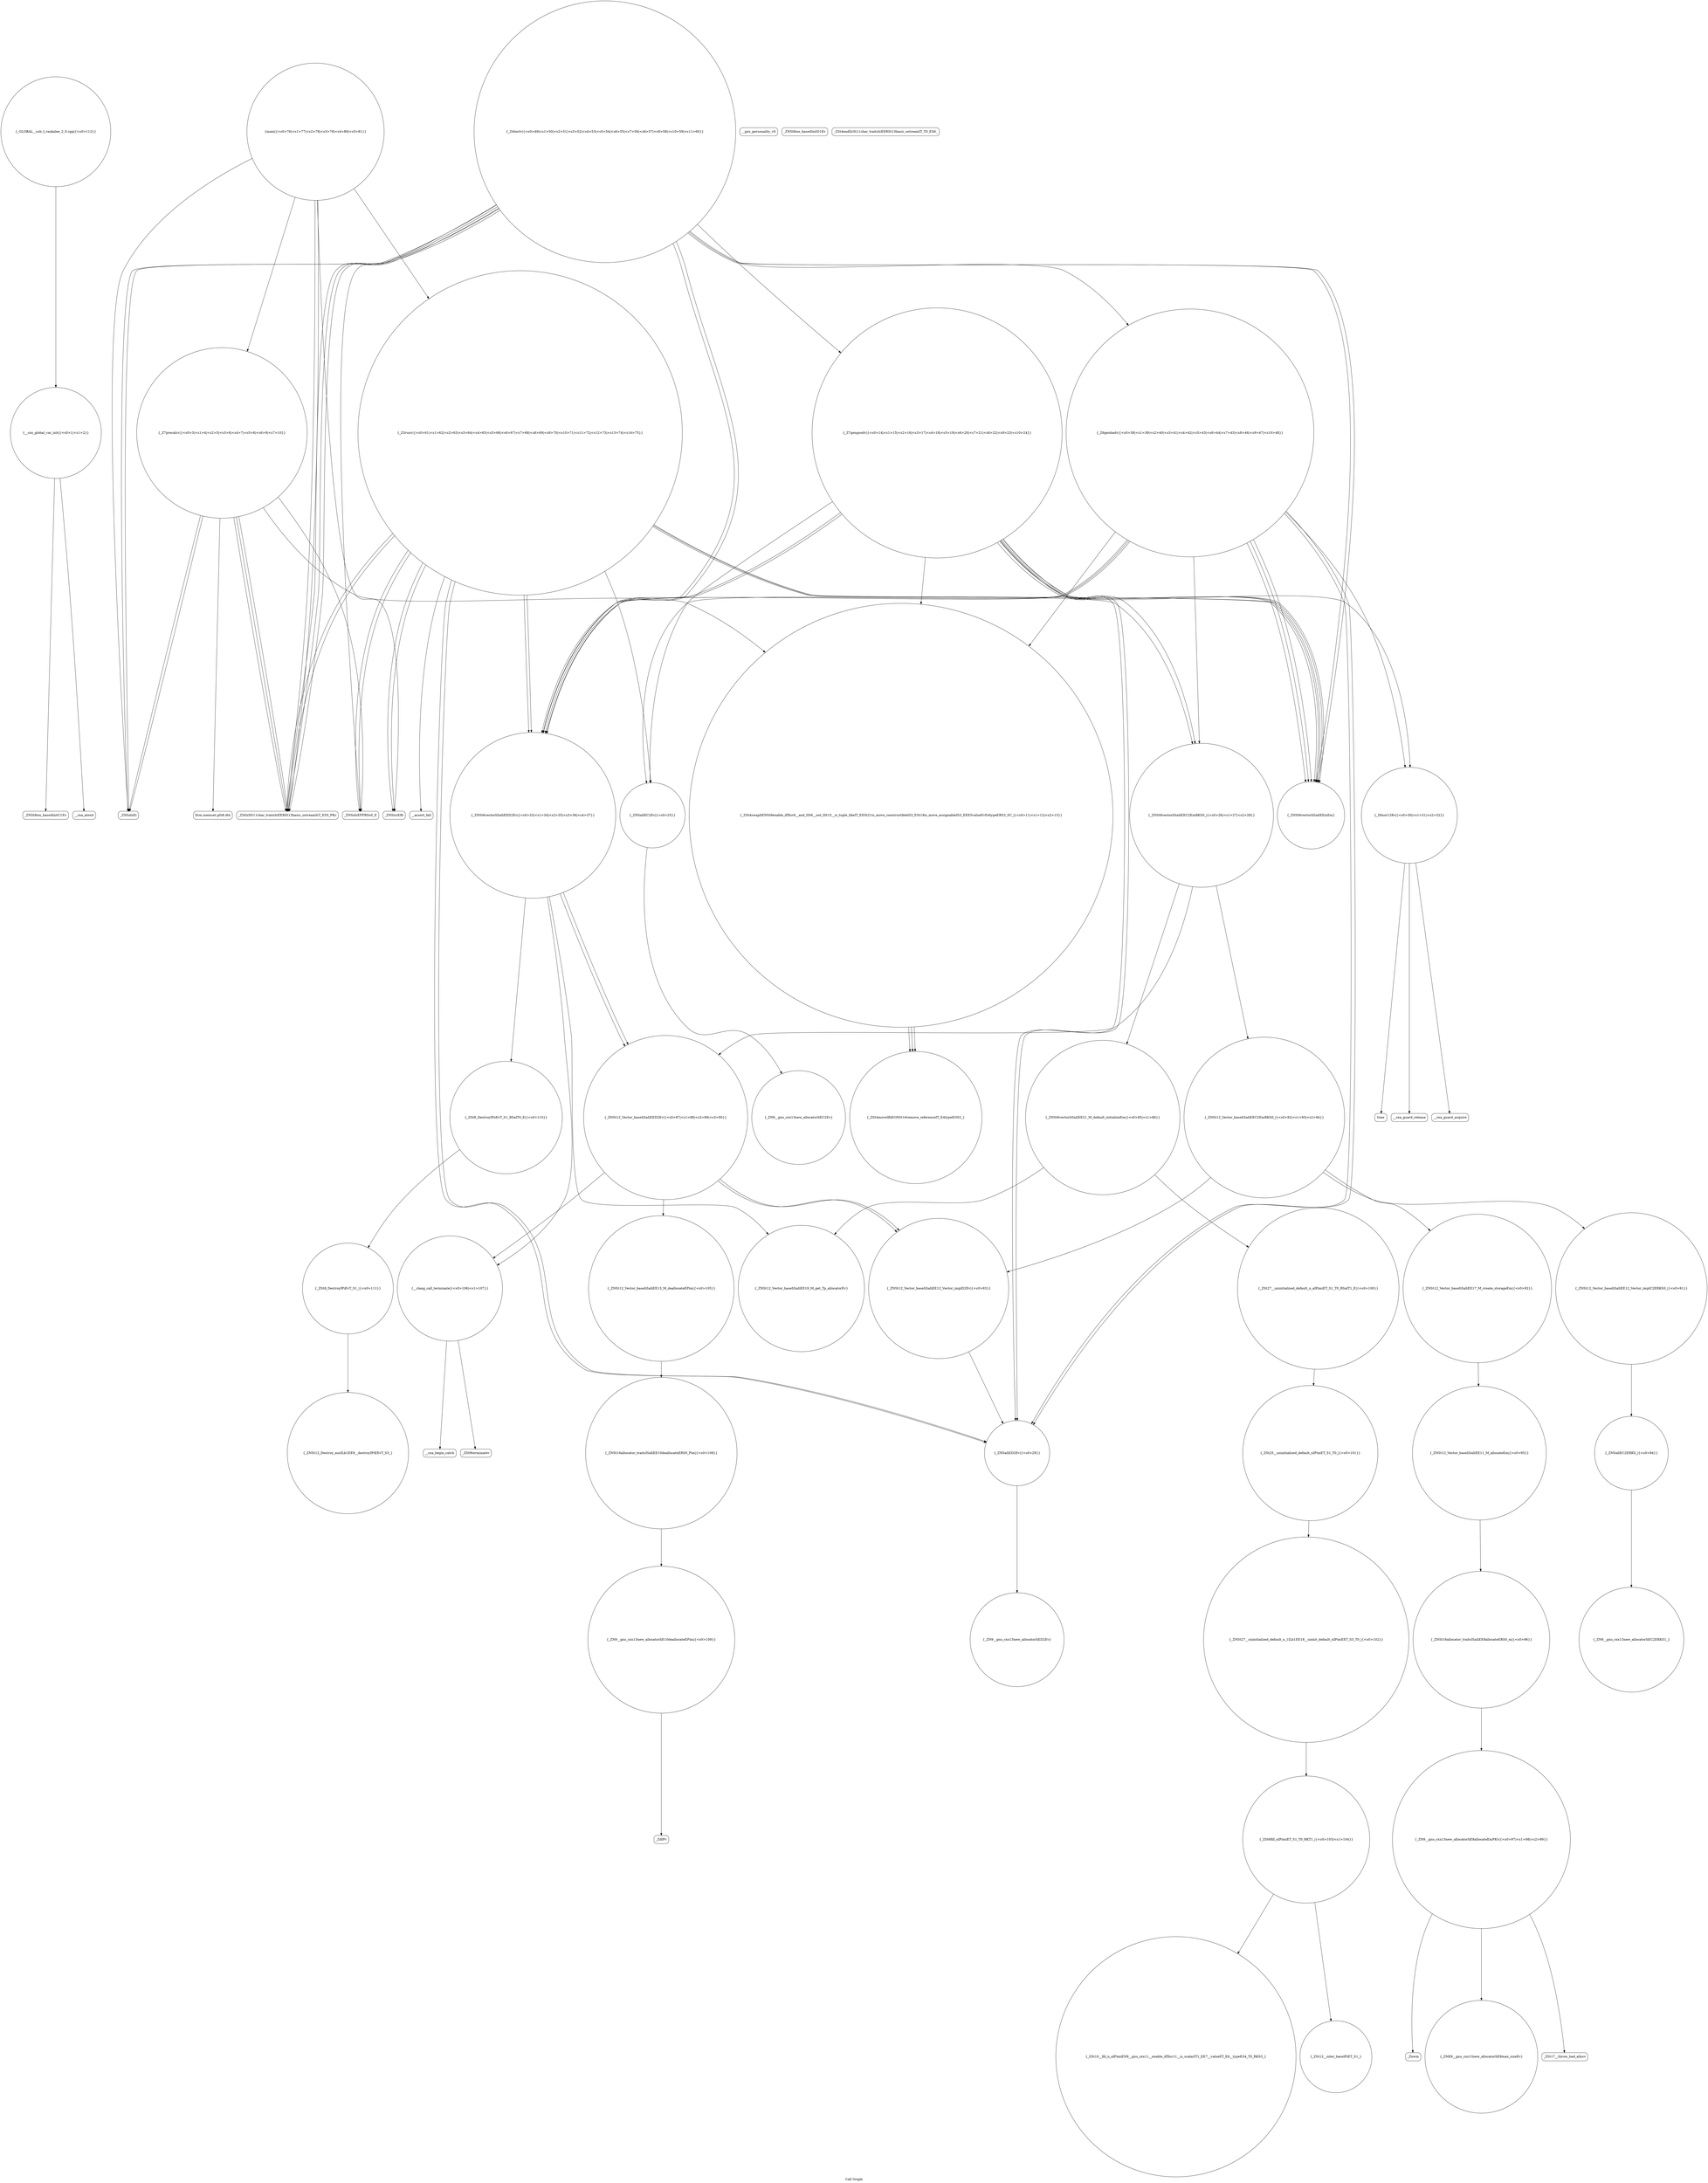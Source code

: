 digraph "Call Graph" {
	label="Call Graph";

	Node0x55c61e8c7e70 [shape=record,shape=circle,label="{__cxx_global_var_init|{<s0>1|<s1>2}}"];
	Node0x55c61e8c7e70:s0 -> Node0x55c61ea07070[color=black];
	Node0x55c61e8c7e70:s1 -> Node0x55c61ea07170[color=black];
	Node0x55c61ea08670 [shape=record,shape=circle,label="{_ZSt27__uninitialized_default_n_aIPimiET_S1_T0_RSaIT1_E|{<s0>100}}"];
	Node0x55c61ea08670:s0 -> Node0x55c61ea08770[color=black];
	Node0x55c61ea07370 [shape=record,shape=Mrecord,label="{_ZNSolsEi}"];
	Node0x55c61ea09a10 [shape=record,shape=circle,label="{_ZNSt12_Vector_baseIiSaIiEE13_M_deallocateEPim|{<s0>105}}"];
	Node0x55c61ea09a10:s0 -> Node0x55c61ea09c10[color=black];
	Node0x55c61ea076f0 [shape=record,shape=Mrecord,label="{__gxx_personality_v0}"];
	Node0x55c61ea09d90 [shape=record,shape=circle,label="{_ZSt8_DestroyIPiiEvT_S1_RSaIT0_E|{<s0>110}}"];
	Node0x55c61ea09d90:s0 -> Node0x55c61ea09e10[color=black];
	Node0x55c61ea07a70 [shape=record,shape=circle,label="{_Z3runv|{<s0>61|<s1>62|<s2>63|<s3>64|<s4>65|<s5>66|<s6>67|<s7>68|<s8>69|<s9>70|<s10>71|<s11>72|<s12>73|<s13>74|<s14>75}}"];
	Node0x55c61ea07a70:s0 -> Node0x55c61ea07af0[color=black];
	Node0x55c61ea07a70:s1 -> Node0x55c61ea07b70[color=black];
	Node0x55c61ea07a70:s2 -> Node0x55c61ea075f0[color=black];
	Node0x55c61ea07a70:s3 -> Node0x55c61ea07670[color=black];
	Node0x55c61ea07a70:s4 -> Node0x55c61ea07770[color=black];
	Node0x55c61ea07a70:s5 -> Node0x55c61ea077f0[color=black];
	Node0x55c61ea07a70:s6 -> Node0x55c61ea07af0[color=black];
	Node0x55c61ea07a70:s7 -> Node0x55c61ea077f0[color=black];
	Node0x55c61ea07a70:s8 -> Node0x55c61ea07770[color=black];
	Node0x55c61ea07a70:s9 -> Node0x55c61ea078f0[color=black];
	Node0x55c61ea07a70:s10 -> Node0x55c61ea072f0[color=black];
	Node0x55c61ea07a70:s11 -> Node0x55c61ea073f0[color=black];
	Node0x55c61ea07a70:s12 -> Node0x55c61ea072f0[color=black];
	Node0x55c61ea07a70:s13 -> Node0x55c61ea073f0[color=black];
	Node0x55c61ea07a70:s14 -> Node0x55c61ea078f0[color=black];
	Node0x55c61ea07df0 [shape=record,shape=circle,label="{_ZN9__gnu_cxx13new_allocatorIiEC2Ev}"];
	Node0x55c61ea08170 [shape=record,shape=circle,label="{_ZNSt12_Vector_baseIiSaIiEE17_M_create_storageEm|{<s0>92}}"];
	Node0x55c61ea08170:s0 -> Node0x55c61ea08370[color=black];
	Node0x55c61ea084f0 [shape=record,shape=circle,label="{_ZNK9__gnu_cxx13new_allocatorIiE8max_sizeEv}"];
	Node0x55c61ea071f0 [shape=record,shape=circle,label="{_Z7precalcv|{<s0>3|<s1>4|<s2>5|<s3>6|<s4>7|<s5>8|<s6>9|<s7>10}}"];
	Node0x55c61ea071f0:s0 -> Node0x55c61ea07270[color=black];
	Node0x55c61ea071f0:s1 -> Node0x55c61ea07370[color=black];
	Node0x55c61ea071f0:s2 -> Node0x55c61ea072f0[color=black];
	Node0x55c61ea071f0:s3 -> Node0x55c61ea072f0[color=black];
	Node0x55c61ea071f0:s4 -> Node0x55c61ea072f0[color=black];
	Node0x55c61ea071f0:s5 -> Node0x55c61ea07370[color=black];
	Node0x55c61ea071f0:s6 -> Node0x55c61ea073f0[color=black];
	Node0x55c61ea071f0:s7 -> Node0x55c61ea074f0[color=black];
	Node0x55c61ea09890 [shape=record,shape=circle,label="{_ZSt6fill_nIPimiET_S1_T0_RKT1_|{<s0>103|<s1>104}}"];
	Node0x55c61ea09890:s0 -> Node0x55c61ea09990[color=black];
	Node0x55c61ea09890:s1 -> Node0x55c61ea09910[color=black];
	Node0x55c61ea07570 [shape=record,shape=circle,label="{_Z7gengoodv|{<s0>14|<s1>15|<s2>16|<s3>17|<s4>18|<s5>19|<s6>20|<s7>21|<s8>22|<s9>23|<s10>24}}"];
	Node0x55c61ea07570:s0 -> Node0x55c61ea075f0[color=black];
	Node0x55c61ea07570:s1 -> Node0x55c61ea07670[color=black];
	Node0x55c61ea07570:s2 -> Node0x55c61ea07770[color=black];
	Node0x55c61ea07570:s3 -> Node0x55c61ea077f0[color=black];
	Node0x55c61ea07570:s4 -> Node0x55c61ea07770[color=black];
	Node0x55c61ea07570:s5 -> Node0x55c61ea07870[color=black];
	Node0x55c61ea07570:s6 -> Node0x55c61ea077f0[color=black];
	Node0x55c61ea07570:s7 -> Node0x55c61ea077f0[color=black];
	Node0x55c61ea07570:s8 -> Node0x55c61ea074f0[color=black];
	Node0x55c61ea07570:s9 -> Node0x55c61ea078f0[color=black];
	Node0x55c61ea07570:s10 -> Node0x55c61ea078f0[color=black];
	Node0x55c61ea09c10 [shape=record,shape=circle,label="{_ZNSt16allocator_traitsISaIiEE10deallocateERS0_Pim|{<s0>108}}"];
	Node0x55c61ea09c10:s0 -> Node0x55c61ea09c90[color=black];
	Node0x55c61ea078f0 [shape=record,shape=circle,label="{_ZNSt6vectorIiSaIiEED2Ev|{<s0>33|<s1>34|<s2>35|<s3>36|<s4>37}}"];
	Node0x55c61ea078f0:s0 -> Node0x55c61ea086f0[color=black];
	Node0x55c61ea078f0:s1 -> Node0x55c61ea09d90[color=black];
	Node0x55c61ea078f0:s2 -> Node0x55c61ea08070[color=black];
	Node0x55c61ea078f0:s3 -> Node0x55c61ea08070[color=black];
	Node0x55c61ea078f0:s4 -> Node0x55c61ea09a90[color=black];
	Node0x55c61ea07c70 [shape=record,shape=Mrecord,label="{__cxa_guard_acquire}"];
	Node0x55c61ea07ff0 [shape=record,shape=circle,label="{_ZNSt6vectorIiSaIiEE21_M_default_initializeEm|{<s0>85|<s1>86}}"];
	Node0x55c61ea07ff0:s0 -> Node0x55c61ea086f0[color=black];
	Node0x55c61ea07ff0:s1 -> Node0x55c61ea08670[color=black];
	Node0x55c61ea08370 [shape=record,shape=circle,label="{_ZNSt12_Vector_baseIiSaIiEE11_M_allocateEm|{<s0>95}}"];
	Node0x55c61ea08370:s0 -> Node0x55c61ea083f0[color=black];
	Node0x55c61ea07070 [shape=record,shape=Mrecord,label="{_ZNSt8ios_base4InitC1Ev}"];
	Node0x55c61ea086f0 [shape=record,shape=circle,label="{_ZNSt12_Vector_baseIiSaIiEE19_M_get_Tp_allocatorEv}"];
	Node0x55c61ea073f0 [shape=record,shape=Mrecord,label="{_ZNSolsEPFRSoS_E}"];
	Node0x55c61ea09a90 [shape=record,shape=circle,label="{__clang_call_terminate|{<s0>106|<s1>107}}"];
	Node0x55c61ea09a90:s0 -> Node0x55c61ea09b10[color=black];
	Node0x55c61ea09a90:s1 -> Node0x55c61ea09b90[color=black];
	Node0x55c61ea07770 [shape=record,shape=circle,label="{_ZNSaIiED2Ev|{<s0>29}}"];
	Node0x55c61ea07770:s0 -> Node0x55c61ea07e70[color=black];
	Node0x55c61ea09e10 [shape=record,shape=circle,label="{_ZSt8_DestroyIPiEvT_S1_|{<s0>111}}"];
	Node0x55c61ea09e10:s0 -> Node0x55c61ea09e90[color=black];
	Node0x55c61ea07af0 [shape=record,shape=Mrecord,label="{_ZNSirsERi}"];
	Node0x55c61ea07e70 [shape=record,shape=circle,label="{_ZN9__gnu_cxx13new_allocatorIiED2Ev}"];
	Node0x55c61ea081f0 [shape=record,shape=circle,label="{_ZNSt12_Vector_baseIiSaIiEE12_Vector_implD2Ev|{<s0>93}}"];
	Node0x55c61ea081f0:s0 -> Node0x55c61ea07770[color=black];
	Node0x55c61ea08570 [shape=record,shape=Mrecord,label="{_ZSt17__throw_bad_allocv}"];
	Node0x55c61ea07270 [shape=record,shape=Mrecord,label="{llvm.memset.p0i8.i64}"];
	Node0x55c61ea09910 [shape=record,shape=circle,label="{_ZSt10__fill_n_aIPimiEN9__gnu_cxx11__enable_ifIXsr11__is_scalarIT1_EE7__valueET_E6__typeES4_T0_RKS3_}"];
	Node0x55c61ea075f0 [shape=record,shape=circle,label="{_ZNSaIiEC2Ev|{<s0>25}}"];
	Node0x55c61ea075f0:s0 -> Node0x55c61ea07df0[color=black];
	Node0x55c61ea09c90 [shape=record,shape=circle,label="{_ZN9__gnu_cxx13new_allocatorIiE10deallocateEPim|{<s0>109}}"];
	Node0x55c61ea09c90:s0 -> Node0x55c61ea09d10[color=black];
	Node0x55c61ea07970 [shape=record,shape=circle,label="{_Z6genbadv|{<s0>38|<s1>39|<s2>40|<s3>41|<s4>42|<s5>43|<s6>44|<s7>45|<s8>46|<s9>47|<s10>48}}"];
	Node0x55c61ea07970:s0 -> Node0x55c61ea075f0[color=black];
	Node0x55c61ea07970:s1 -> Node0x55c61ea07670[color=black];
	Node0x55c61ea07970:s2 -> Node0x55c61ea07770[color=black];
	Node0x55c61ea07970:s3 -> Node0x55c61ea077f0[color=black];
	Node0x55c61ea07970:s4 -> Node0x55c61ea07770[color=black];
	Node0x55c61ea07970:s5 -> Node0x55c61ea07870[color=black];
	Node0x55c61ea07970:s6 -> Node0x55c61ea077f0[color=black];
	Node0x55c61ea07970:s7 -> Node0x55c61ea077f0[color=black];
	Node0x55c61ea07970:s8 -> Node0x55c61ea074f0[color=black];
	Node0x55c61ea07970:s9 -> Node0x55c61ea078f0[color=black];
	Node0x55c61ea07970:s10 -> Node0x55c61ea078f0[color=black];
	Node0x55c61ea07cf0 [shape=record,shape=Mrecord,label="{time}"];
	Node0x55c61ea08070 [shape=record,shape=circle,label="{_ZNSt12_Vector_baseIiSaIiEED2Ev|{<s0>87|<s1>88|<s2>89|<s3>90}}"];
	Node0x55c61ea08070:s0 -> Node0x55c61ea09a10[color=black];
	Node0x55c61ea08070:s1 -> Node0x55c61ea081f0[color=black];
	Node0x55c61ea08070:s2 -> Node0x55c61ea081f0[color=black];
	Node0x55c61ea08070:s3 -> Node0x55c61ea09a90[color=black];
	Node0x55c61ea083f0 [shape=record,shape=circle,label="{_ZNSt16allocator_traitsISaIiEE8allocateERS0_m|{<s0>96}}"];
	Node0x55c61ea083f0:s0 -> Node0x55c61ea08470[color=black];
	Node0x55c61ea070f0 [shape=record,shape=Mrecord,label="{_ZNSt8ios_base4InitD1Ev}"];
	Node0x55c61ea08770 [shape=record,shape=circle,label="{_ZSt25__uninitialized_default_nIPimET_S1_T0_|{<s0>101}}"];
	Node0x55c61ea08770:s0 -> Node0x55c61ea09810[color=black];
	Node0x55c61ea07470 [shape=record,shape=Mrecord,label="{_ZSt4endlIcSt11char_traitsIcEERSt13basic_ostreamIT_T0_ES6_}"];
	Node0x55c61ea09b10 [shape=record,shape=Mrecord,label="{__cxa_begin_catch}"];
	Node0x55c61ea077f0 [shape=record,shape=circle,label="{_ZNSt6vectorIiSaIiEEixEm}"];
	Node0x55c61ea09e90 [shape=record,shape=circle,label="{_ZNSt12_Destroy_auxILb1EE9__destroyIPiEEvT_S3_}"];
	Node0x55c61ea07b70 [shape=record,shape=Mrecord,label="{__assert_fail}"];
	Node0x55c61ea07ef0 [shape=record,shape=circle,label="{_ZSt4moveIRiEONSt16remove_referenceIT_E4typeEOS2_}"];
	Node0x55c61ea08270 [shape=record,shape=circle,label="{_ZNSaIiEC2ERKS_|{<s0>94}}"];
	Node0x55c61ea08270:s0 -> Node0x55c61ea082f0[color=black];
	Node0x55c61ea085f0 [shape=record,shape=Mrecord,label="{_Znwm}"];
	Node0x55c61ea072f0 [shape=record,shape=Mrecord,label="{_ZStlsISt11char_traitsIcEERSt13basic_ostreamIcT_ES5_PKc}"];
	Node0x55c61ea09990 [shape=record,shape=circle,label="{_ZSt12__niter_baseIPiET_S1_}"];
	Node0x55c61ea07670 [shape=record,shape=circle,label="{_ZNSt6vectorIiSaIiEEC2EmRKS0_|{<s0>26|<s1>27|<s2>28}}"];
	Node0x55c61ea07670:s0 -> Node0x55c61ea07f70[color=black];
	Node0x55c61ea07670:s1 -> Node0x55c61ea07ff0[color=black];
	Node0x55c61ea07670:s2 -> Node0x55c61ea08070[color=black];
	Node0x55c61ea09d10 [shape=record,shape=Mrecord,label="{_ZdlPv}"];
	Node0x55c61ea079f0 [shape=record,shape=circle,label="{_Z4testv|{<s0>49|<s1>50|<s2>51|<s3>52|<s4>53|<s5>54|<s6>55|<s7>56|<s8>57|<s9>58|<s10>59|<s11>60}}"];
	Node0x55c61ea079f0:s0 -> Node0x55c61ea07570[color=black];
	Node0x55c61ea079f0:s1 -> Node0x55c61ea077f0[color=black];
	Node0x55c61ea079f0:s2 -> Node0x55c61ea078f0[color=black];
	Node0x55c61ea079f0:s3 -> Node0x55c61ea07970[color=black];
	Node0x55c61ea079f0:s4 -> Node0x55c61ea077f0[color=black];
	Node0x55c61ea079f0:s5 -> Node0x55c61ea078f0[color=black];
	Node0x55c61ea079f0:s6 -> Node0x55c61ea07370[color=black];
	Node0x55c61ea079f0:s7 -> Node0x55c61ea072f0[color=black];
	Node0x55c61ea079f0:s8 -> Node0x55c61ea072f0[color=black];
	Node0x55c61ea079f0:s9 -> Node0x55c61ea072f0[color=black];
	Node0x55c61ea079f0:s10 -> Node0x55c61ea07370[color=black];
	Node0x55c61ea079f0:s11 -> Node0x55c61ea073f0[color=black];
	Node0x55c61ea07d70 [shape=record,shape=Mrecord,label="{__cxa_guard_release}"];
	Node0x55c61ea080f0 [shape=record,shape=circle,label="{_ZNSt12_Vector_baseIiSaIiEE12_Vector_implC2ERKS0_|{<s0>91}}"];
	Node0x55c61ea080f0:s0 -> Node0x55c61ea08270[color=black];
	Node0x55c61ea08470 [shape=record,shape=circle,label="{_ZN9__gnu_cxx13new_allocatorIiE8allocateEmPKv|{<s0>97|<s1>98|<s2>99}}"];
	Node0x55c61ea08470:s0 -> Node0x55c61ea084f0[color=black];
	Node0x55c61ea08470:s1 -> Node0x55c61ea08570[color=black];
	Node0x55c61ea08470:s2 -> Node0x55c61ea085f0[color=black];
	Node0x55c61ea07170 [shape=record,shape=Mrecord,label="{__cxa_atexit}"];
	Node0x55c61ea09810 [shape=record,shape=circle,label="{_ZNSt27__uninitialized_default_n_1ILb1EE18__uninit_default_nIPimEET_S3_T0_|{<s0>102}}"];
	Node0x55c61ea09810:s0 -> Node0x55c61ea09890[color=black];
	Node0x55c61ea074f0 [shape=record,shape=circle,label="{_ZSt4swapIiENSt9enable_ifIXsr6__and_ISt6__not_ISt15__is_tuple_likeIT_EESt21is_move_constructibleIS3_ESt18is_move_assignableIS3_EEE5valueEvE4typeERS3_SC_|{<s0>11|<s1>12|<s2>13}}"];
	Node0x55c61ea074f0:s0 -> Node0x55c61ea07ef0[color=black];
	Node0x55c61ea074f0:s1 -> Node0x55c61ea07ef0[color=black];
	Node0x55c61ea074f0:s2 -> Node0x55c61ea07ef0[color=black];
	Node0x55c61ea09b90 [shape=record,shape=Mrecord,label="{_ZSt9terminatev}"];
	Node0x55c61ea07870 [shape=record,shape=circle,label="{_Z6xor128v|{<s0>30|<s1>31|<s2>32}}"];
	Node0x55c61ea07870:s0 -> Node0x55c61ea07c70[color=black];
	Node0x55c61ea07870:s1 -> Node0x55c61ea07cf0[color=black];
	Node0x55c61ea07870:s2 -> Node0x55c61ea07d70[color=black];
	Node0x55c61ea09f10 [shape=record,shape=circle,label="{_GLOBAL__sub_I_rankalee_2_0.cpp|{<s0>112}}"];
	Node0x55c61ea09f10:s0 -> Node0x55c61e8c7e70[color=black];
	Node0x55c61ea07bf0 [shape=record,shape=circle,label="{main|{<s0>76|<s1>77|<s2>78|<s3>79|<s4>80|<s5>81}}"];
	Node0x55c61ea07bf0:s0 -> Node0x55c61ea071f0[color=black];
	Node0x55c61ea07bf0:s1 -> Node0x55c61ea07af0[color=black];
	Node0x55c61ea07bf0:s2 -> Node0x55c61ea072f0[color=black];
	Node0x55c61ea07bf0:s3 -> Node0x55c61ea07370[color=black];
	Node0x55c61ea07bf0:s4 -> Node0x55c61ea072f0[color=black];
	Node0x55c61ea07bf0:s5 -> Node0x55c61ea07a70[color=black];
	Node0x55c61ea07f70 [shape=record,shape=circle,label="{_ZNSt12_Vector_baseIiSaIiEEC2EmRKS0_|{<s0>82|<s1>83|<s2>84}}"];
	Node0x55c61ea07f70:s0 -> Node0x55c61ea080f0[color=black];
	Node0x55c61ea07f70:s1 -> Node0x55c61ea08170[color=black];
	Node0x55c61ea07f70:s2 -> Node0x55c61ea081f0[color=black];
	Node0x55c61ea082f0 [shape=record,shape=circle,label="{_ZN9__gnu_cxx13new_allocatorIiEC2ERKS1_}"];
}
